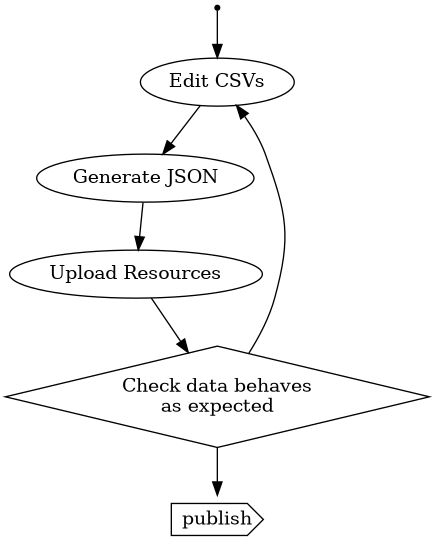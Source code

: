 @startdot


digraph Process  {

overlap="false"

edit [label="Edit CSVs"]
generate [label="Generate JSON"]
upload [label="Upload Resources"]
verify [shape="diamond", label="Check data behaves\nas expected"]
start  [shape="point"]
publish  [shape="cds"]


start -> edit -> generate -> upload -> verify -> edit 
verify -> publish
}

@enddot